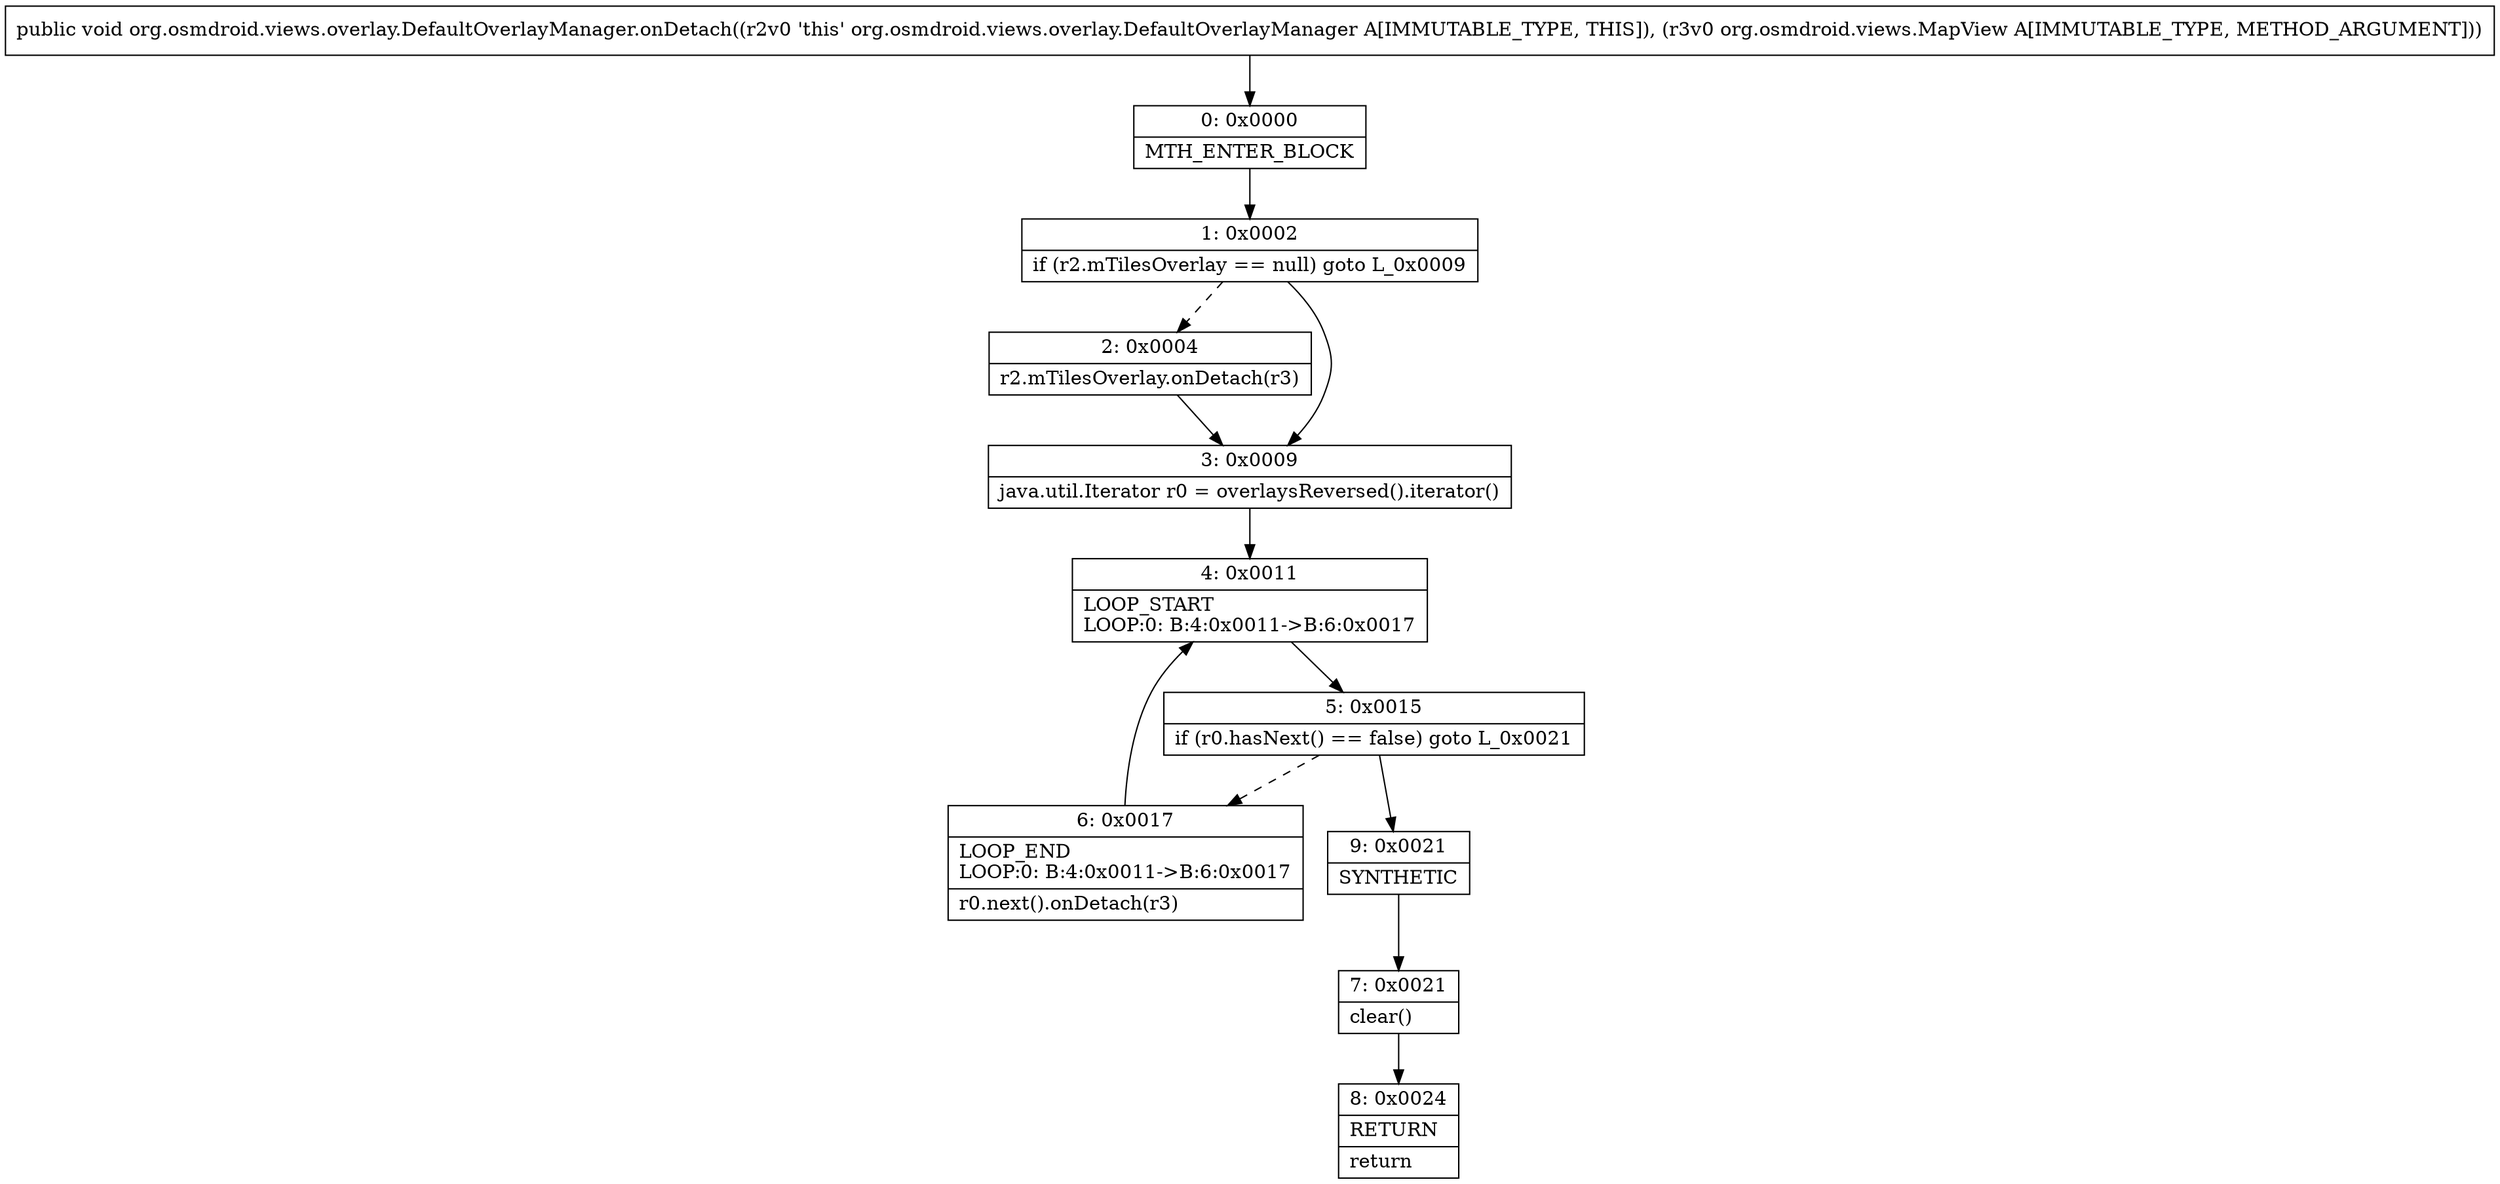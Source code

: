 digraph "CFG fororg.osmdroid.views.overlay.DefaultOverlayManager.onDetach(Lorg\/osmdroid\/views\/MapView;)V" {
Node_0 [shape=record,label="{0\:\ 0x0000|MTH_ENTER_BLOCK\l}"];
Node_1 [shape=record,label="{1\:\ 0x0002|if (r2.mTilesOverlay == null) goto L_0x0009\l}"];
Node_2 [shape=record,label="{2\:\ 0x0004|r2.mTilesOverlay.onDetach(r3)\l}"];
Node_3 [shape=record,label="{3\:\ 0x0009|java.util.Iterator r0 = overlaysReversed().iterator()\l}"];
Node_4 [shape=record,label="{4\:\ 0x0011|LOOP_START\lLOOP:0: B:4:0x0011\-\>B:6:0x0017\l}"];
Node_5 [shape=record,label="{5\:\ 0x0015|if (r0.hasNext() == false) goto L_0x0021\l}"];
Node_6 [shape=record,label="{6\:\ 0x0017|LOOP_END\lLOOP:0: B:4:0x0011\-\>B:6:0x0017\l|r0.next().onDetach(r3)\l}"];
Node_7 [shape=record,label="{7\:\ 0x0021|clear()\l}"];
Node_8 [shape=record,label="{8\:\ 0x0024|RETURN\l|return\l}"];
Node_9 [shape=record,label="{9\:\ 0x0021|SYNTHETIC\l}"];
MethodNode[shape=record,label="{public void org.osmdroid.views.overlay.DefaultOverlayManager.onDetach((r2v0 'this' org.osmdroid.views.overlay.DefaultOverlayManager A[IMMUTABLE_TYPE, THIS]), (r3v0 org.osmdroid.views.MapView A[IMMUTABLE_TYPE, METHOD_ARGUMENT])) }"];
MethodNode -> Node_0;
Node_0 -> Node_1;
Node_1 -> Node_2[style=dashed];
Node_1 -> Node_3;
Node_2 -> Node_3;
Node_3 -> Node_4;
Node_4 -> Node_5;
Node_5 -> Node_6[style=dashed];
Node_5 -> Node_9;
Node_6 -> Node_4;
Node_7 -> Node_8;
Node_9 -> Node_7;
}

